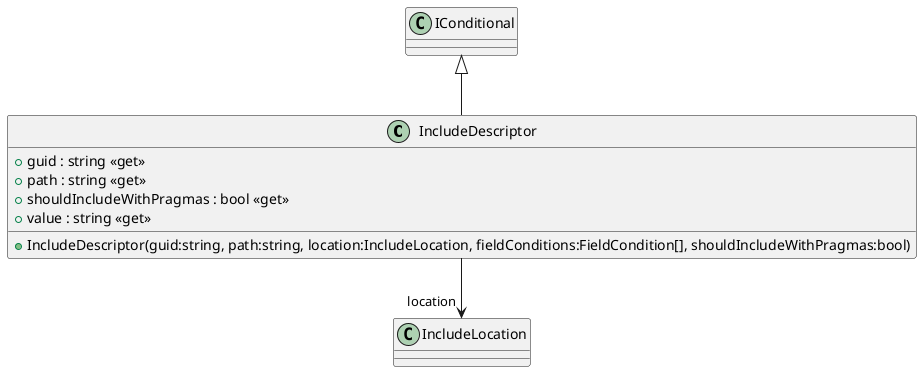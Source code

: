 @startuml
class IncludeDescriptor {
    + IncludeDescriptor(guid:string, path:string, location:IncludeLocation, fieldConditions:FieldCondition[], shouldIncludeWithPragmas:bool)
    + guid : string <<get>>
    + path : string <<get>>
    + shouldIncludeWithPragmas : bool <<get>>
    + value : string <<get>>
}
IConditional <|-- IncludeDescriptor
IncludeDescriptor --> "location" IncludeLocation
@enduml
